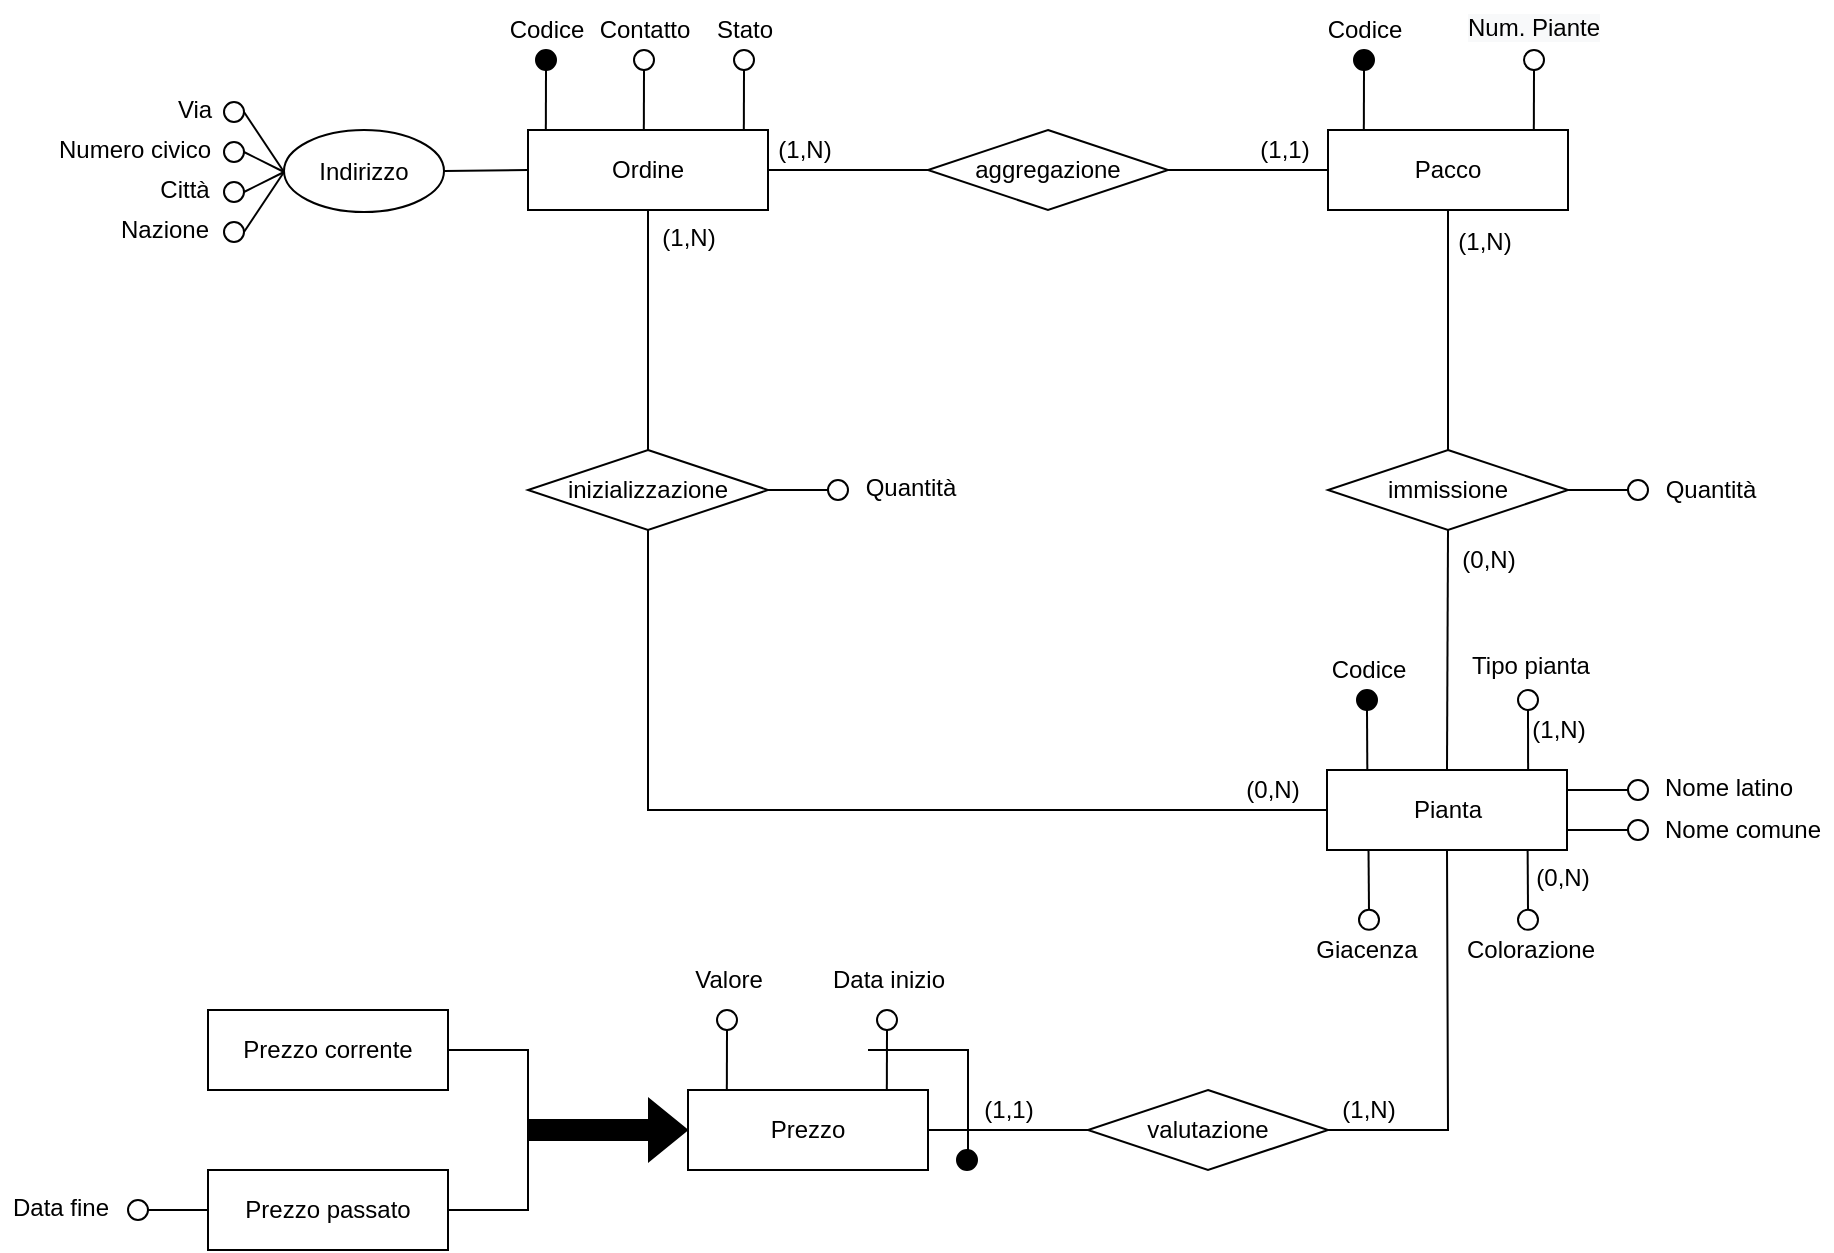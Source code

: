 <mxfile version="17.1.2" type="github">
  <diagram id="9BiGZynKtHY8mz7Qpg7e" name="Page-1">
    <mxGraphModel dx="171" dy="117" grid="1" gridSize="10" guides="1" tooltips="1" connect="1" arrows="1" fold="1" page="1" pageScale="1" pageWidth="1169" pageHeight="827" math="0" shadow="0">
      <root>
        <mxCell id="0" />
        <mxCell id="1" parent="0" />
        <mxCell id="MEw_wxHEMmBjlcB9mvUv-1" value="Ordine" style="rounded=0;whiteSpace=wrap;html=1;strokeWidth=1;perimeterSpacing=0;" parent="1" vertex="1">
          <mxGeometry x="360" y="160" width="120" height="40" as="geometry" />
        </mxCell>
        <mxCell id="MEw_wxHEMmBjlcB9mvUv-2" value="" style="endArrow=none;html=1;rounded=0;fillColor=#000000;entryX=0.166;entryY=0;entryDx=0;entryDy=0;entryPerimeter=0;exitX=0.5;exitY=1;exitDx=0;exitDy=0;" parent="1" source="MEw_wxHEMmBjlcB9mvUv-3" edge="1">
          <mxGeometry width="50" height="50" relative="1" as="geometry">
            <mxPoint x="468" y="140" as="sourcePoint" />
            <mxPoint x="467.92" y="160" as="targetPoint" />
          </mxGeometry>
        </mxCell>
        <mxCell id="MEw_wxHEMmBjlcB9mvUv-3" value="" style="ellipse;whiteSpace=wrap;html=1;aspect=fixed;strokeWidth=1;fillColor=none;" parent="1" vertex="1">
          <mxGeometry x="463" y="120" width="10" height="10" as="geometry" />
        </mxCell>
        <mxCell id="MEw_wxHEMmBjlcB9mvUv-18" value="Stato" style="text;html=1;align=center;verticalAlign=middle;resizable=0;points=[];autosize=1;strokeColor=none;fillColor=none;" parent="1" vertex="1">
          <mxGeometry x="448" y="100" width="40" height="20" as="geometry" />
        </mxCell>
        <mxCell id="_n9Jq-rr2bxkJ9Zpd_iA-1" value="Pacco" style="rounded=0;whiteSpace=wrap;html=1;strokeWidth=1;perimeterSpacing=0;" parent="1" vertex="1">
          <mxGeometry x="760" y="160" width="120" height="40" as="geometry" />
        </mxCell>
        <mxCell id="_n9Jq-rr2bxkJ9Zpd_iA-2" value="" style="endArrow=none;html=1;rounded=0;fillColor=#000000;entryX=0.166;entryY=0;entryDx=0;entryDy=0;entryPerimeter=0;exitX=0.5;exitY=1;exitDx=0;exitDy=0;" parent="1" source="_n9Jq-rr2bxkJ9Zpd_iA-3" edge="1">
          <mxGeometry width="50" height="50" relative="1" as="geometry">
            <mxPoint x="369" y="140" as="sourcePoint" />
            <mxPoint x="368.92" y="160" as="targetPoint" />
          </mxGeometry>
        </mxCell>
        <mxCell id="_n9Jq-rr2bxkJ9Zpd_iA-3" value="" style="ellipse;whiteSpace=wrap;html=1;aspect=fixed;strokeWidth=1;fillColor=#000000;" parent="1" vertex="1">
          <mxGeometry x="364" y="120" width="10" height="10" as="geometry" />
        </mxCell>
        <mxCell id="_n9Jq-rr2bxkJ9Zpd_iA-4" value="Codice" style="text;html=1;align=center;verticalAlign=middle;resizable=0;points=[];autosize=1;strokeColor=none;fillColor=none;" parent="1" vertex="1">
          <mxGeometry x="344" y="100" width="50" height="20" as="geometry" />
        </mxCell>
        <mxCell id="_n9Jq-rr2bxkJ9Zpd_iA-5" value="" style="endArrow=none;html=1;rounded=0;fillColor=#000000;entryX=0.166;entryY=0;entryDx=0;entryDy=0;entryPerimeter=0;exitX=0.5;exitY=1;exitDx=0;exitDy=0;" parent="1" source="_n9Jq-rr2bxkJ9Zpd_iA-6" edge="1">
          <mxGeometry width="50" height="50" relative="1" as="geometry">
            <mxPoint x="418" y="140" as="sourcePoint" />
            <mxPoint x="417.92" y="160" as="targetPoint" />
          </mxGeometry>
        </mxCell>
        <mxCell id="_n9Jq-rr2bxkJ9Zpd_iA-6" value="" style="ellipse;whiteSpace=wrap;html=1;aspect=fixed;strokeWidth=1;fillColor=none;" parent="1" vertex="1">
          <mxGeometry x="413" y="120" width="10" height="10" as="geometry" />
        </mxCell>
        <mxCell id="_n9Jq-rr2bxkJ9Zpd_iA-7" value="Contatto" style="text;html=1;align=center;verticalAlign=middle;resizable=0;points=[];autosize=1;strokeColor=none;fillColor=none;" parent="1" vertex="1">
          <mxGeometry x="388" y="100" width="60" height="20" as="geometry" />
        </mxCell>
        <mxCell id="_n9Jq-rr2bxkJ9Zpd_iA-8" value="" style="endArrow=none;html=1;rounded=0;fillColor=#000000;entryX=0.166;entryY=0;entryDx=0;entryDy=0;entryPerimeter=0;exitX=0.5;exitY=1;exitDx=0;exitDy=0;" parent="1" source="_n9Jq-rr2bxkJ9Zpd_iA-9" edge="1">
          <mxGeometry width="50" height="50" relative="1" as="geometry">
            <mxPoint x="778" y="140" as="sourcePoint" />
            <mxPoint x="777.92" y="160" as="targetPoint" />
          </mxGeometry>
        </mxCell>
        <mxCell id="_n9Jq-rr2bxkJ9Zpd_iA-9" value="" style="ellipse;whiteSpace=wrap;html=1;aspect=fixed;strokeWidth=1;fillColor=#000000;" parent="1" vertex="1">
          <mxGeometry x="773" y="120" width="10" height="10" as="geometry" />
        </mxCell>
        <mxCell id="_n9Jq-rr2bxkJ9Zpd_iA-10" value="Codice" style="text;html=1;align=center;verticalAlign=middle;resizable=0;points=[];autosize=1;strokeColor=none;fillColor=none;" parent="1" vertex="1">
          <mxGeometry x="753" y="100" width="50" height="20" as="geometry" />
        </mxCell>
        <mxCell id="_n9Jq-rr2bxkJ9Zpd_iA-11" value="aggregazione" style="rhombus;whiteSpace=wrap;html=1;" parent="1" vertex="1">
          <mxGeometry x="560" y="160" width="120" height="40" as="geometry" />
        </mxCell>
        <mxCell id="_n9Jq-rr2bxkJ9Zpd_iA-12" value="" style="endArrow=none;html=1;rounded=0;entryX=0;entryY=0.5;entryDx=0;entryDy=0;exitX=1;exitY=0.5;exitDx=0;exitDy=0;" parent="1" source="_n9Jq-rr2bxkJ9Zpd_iA-11" target="_n9Jq-rr2bxkJ9Zpd_iA-1" edge="1">
          <mxGeometry width="50" height="50" relative="1" as="geometry">
            <mxPoint x="659" y="250" as="sourcePoint" />
            <mxPoint x="709" y="200" as="targetPoint" />
          </mxGeometry>
        </mxCell>
        <mxCell id="_n9Jq-rr2bxkJ9Zpd_iA-13" value="" style="endArrow=none;html=1;rounded=0;entryX=1;entryY=0.5;entryDx=0;entryDy=0;exitX=0;exitY=0.5;exitDx=0;exitDy=0;" parent="1" source="_n9Jq-rr2bxkJ9Zpd_iA-11" target="MEw_wxHEMmBjlcB9mvUv-1" edge="1">
          <mxGeometry width="50" height="50" relative="1" as="geometry">
            <mxPoint x="659" y="250" as="sourcePoint" />
            <mxPoint x="709" y="200" as="targetPoint" />
          </mxGeometry>
        </mxCell>
        <mxCell id="_n9Jq-rr2bxkJ9Zpd_iA-18" value="" style="endArrow=none;html=1;rounded=0;fillColor=#000000;entryX=0.166;entryY=0;entryDx=0;entryDy=0;entryPerimeter=0;exitX=0.5;exitY=1;exitDx=0;exitDy=0;" parent="1" source="_n9Jq-rr2bxkJ9Zpd_iA-19" edge="1">
          <mxGeometry width="50" height="50" relative="1" as="geometry">
            <mxPoint x="863" y="140" as="sourcePoint" />
            <mxPoint x="862.92" y="160" as="targetPoint" />
          </mxGeometry>
        </mxCell>
        <mxCell id="_n9Jq-rr2bxkJ9Zpd_iA-19" value="" style="ellipse;whiteSpace=wrap;html=1;aspect=fixed;strokeWidth=1;fillColor=none;" parent="1" vertex="1">
          <mxGeometry x="858" y="120" width="10" height="10" as="geometry" />
        </mxCell>
        <mxCell id="_n9Jq-rr2bxkJ9Zpd_iA-20" value="&lt;span style=&quot;color: rgb(0 , 0 , 0) ; font-family: &amp;#34;helvetica&amp;#34; ; font-size: 12px ; font-style: normal ; font-weight: 400 ; letter-spacing: normal ; text-align: center ; text-indent: 0px ; text-transform: none ; word-spacing: 0px ; background-color: rgb(248 , 249 , 250) ; display: inline ; float: none&quot;&gt;Num. Piante&lt;/span&gt;" style="text;whiteSpace=wrap;html=1;" parent="1" vertex="1">
          <mxGeometry x="828" y="95" width="80" height="30" as="geometry" />
        </mxCell>
        <mxCell id="_n9Jq-rr2bxkJ9Zpd_iA-21" value="(1,N)" style="text;html=1;align=center;verticalAlign=middle;resizable=0;points=[];autosize=1;strokeColor=none;fillColor=none;" parent="1" vertex="1">
          <mxGeometry x="478" y="160" width="40" height="20" as="geometry" />
        </mxCell>
        <mxCell id="_n9Jq-rr2bxkJ9Zpd_iA-22" value="(1,1)" style="text;html=1;align=center;verticalAlign=middle;resizable=0;points=[];autosize=1;strokeColor=none;fillColor=none;" parent="1" vertex="1">
          <mxGeometry x="718" y="160" width="40" height="20" as="geometry" />
        </mxCell>
        <mxCell id="_n9Jq-rr2bxkJ9Zpd_iA-24" value="Indirizzo" style="ellipse;whiteSpace=wrap;html=1;" parent="1" vertex="1">
          <mxGeometry x="238" y="160" width="80" height="41" as="geometry" />
        </mxCell>
        <mxCell id="_n9Jq-rr2bxkJ9Zpd_iA-25" value="" style="ellipse;whiteSpace=wrap;html=1;aspect=fixed;strokeWidth=1;fillColor=none;" parent="1" vertex="1">
          <mxGeometry x="208" y="146" width="10" height="10" as="geometry" />
        </mxCell>
        <mxCell id="_n9Jq-rr2bxkJ9Zpd_iA-26" value="" style="ellipse;whiteSpace=wrap;html=1;aspect=fixed;strokeWidth=1;fillColor=none;" parent="1" vertex="1">
          <mxGeometry x="208" y="166" width="10" height="10" as="geometry" />
        </mxCell>
        <mxCell id="_n9Jq-rr2bxkJ9Zpd_iA-27" value="" style="ellipse;whiteSpace=wrap;html=1;aspect=fixed;strokeWidth=1;fillColor=none;" parent="1" vertex="1">
          <mxGeometry x="208" y="206" width="10" height="10" as="geometry" />
        </mxCell>
        <mxCell id="_n9Jq-rr2bxkJ9Zpd_iA-28" value="" style="endArrow=none;html=1;rounded=0;entryX=1;entryY=0.5;entryDx=0;entryDy=0;" parent="1" target="_n9Jq-rr2bxkJ9Zpd_iA-25" edge="1">
          <mxGeometry width="50" height="50" relative="1" as="geometry">
            <mxPoint x="238" y="181" as="sourcePoint" />
            <mxPoint x="258.0" y="156" as="targetPoint" />
          </mxGeometry>
        </mxCell>
        <mxCell id="_n9Jq-rr2bxkJ9Zpd_iA-29" value="" style="endArrow=none;html=1;rounded=0;entryX=1;entryY=0.5;entryDx=0;entryDy=0;" parent="1" target="_n9Jq-rr2bxkJ9Zpd_iA-26" edge="1">
          <mxGeometry width="50" height="50" relative="1" as="geometry">
            <mxPoint x="238" y="181" as="sourcePoint" />
            <mxPoint x="258.0" y="166" as="targetPoint" />
          </mxGeometry>
        </mxCell>
        <mxCell id="_n9Jq-rr2bxkJ9Zpd_iA-30" value="" style="endArrow=none;html=1;rounded=0;entryX=1;entryY=0.5;entryDx=0;entryDy=0;" parent="1" target="_n9Jq-rr2bxkJ9Zpd_iA-27" edge="1">
          <mxGeometry width="50" height="50" relative="1" as="geometry">
            <mxPoint x="238" y="181" as="sourcePoint" />
            <mxPoint x="228.0" y="206" as="targetPoint" />
          </mxGeometry>
        </mxCell>
        <mxCell id="_n9Jq-rr2bxkJ9Zpd_iA-31" value="Via" style="text;html=1;align=center;verticalAlign=middle;resizable=0;points=[];autosize=1;strokeColor=none;fillColor=none;" parent="1" vertex="1">
          <mxGeometry x="178" y="140" width="30" height="20" as="geometry" />
        </mxCell>
        <mxCell id="_n9Jq-rr2bxkJ9Zpd_iA-32" value="Numero civico" style="text;html=1;align=center;verticalAlign=middle;resizable=0;points=[];autosize=1;strokeColor=none;fillColor=none;" parent="1" vertex="1">
          <mxGeometry x="118" y="160" width="90" height="20" as="geometry" />
        </mxCell>
        <mxCell id="_n9Jq-rr2bxkJ9Zpd_iA-33" value="Città" style="text;html=1;align=center;verticalAlign=middle;resizable=0;points=[];autosize=1;strokeColor=none;fillColor=none;" parent="1" vertex="1">
          <mxGeometry x="168" y="180" width="40" height="20" as="geometry" />
        </mxCell>
        <mxCell id="_n9Jq-rr2bxkJ9Zpd_iA-34" value="" style="ellipse;whiteSpace=wrap;html=1;aspect=fixed;strokeWidth=1;fillColor=none;" parent="1" vertex="1">
          <mxGeometry x="208" y="186" width="10" height="10" as="geometry" />
        </mxCell>
        <mxCell id="_n9Jq-rr2bxkJ9Zpd_iA-35" value="" style="endArrow=none;html=1;rounded=0;entryX=1;entryY=0.5;entryDx=0;entryDy=0;" parent="1" target="_n9Jq-rr2bxkJ9Zpd_iA-34" edge="1">
          <mxGeometry width="50" height="50" relative="1" as="geometry">
            <mxPoint x="238" y="181" as="sourcePoint" />
            <mxPoint x="258.0" y="186" as="targetPoint" />
          </mxGeometry>
        </mxCell>
        <mxCell id="_n9Jq-rr2bxkJ9Zpd_iA-36" value="Nazione" style="text;html=1;align=center;verticalAlign=middle;resizable=0;points=[];autosize=1;strokeColor=none;fillColor=none;" parent="1" vertex="1">
          <mxGeometry x="148" y="200" width="60" height="20" as="geometry" />
        </mxCell>
        <mxCell id="_n9Jq-rr2bxkJ9Zpd_iA-38" value="" style="endArrow=none;html=1;rounded=0;entryX=1;entryY=0.5;entryDx=0;entryDy=0;exitX=0;exitY=0.5;exitDx=0;exitDy=0;" parent="1" source="MEw_wxHEMmBjlcB9mvUv-1" target="_n9Jq-rr2bxkJ9Zpd_iA-24" edge="1">
          <mxGeometry width="50" height="50" relative="1" as="geometry">
            <mxPoint x="428" y="140" as="sourcePoint" />
            <mxPoint x="478" y="90" as="targetPoint" />
          </mxGeometry>
        </mxCell>
        <mxCell id="P6uGG6WrRbah_G_bv0m2-8" value="inizializzazione" style="rhombus;whiteSpace=wrap;html=1;" parent="1" vertex="1">
          <mxGeometry x="360" y="320" width="120" height="40" as="geometry" />
        </mxCell>
        <mxCell id="P6uGG6WrRbah_G_bv0m2-10" value="" style="endArrow=none;html=1;rounded=0;entryX=0;entryY=0.5;entryDx=0;entryDy=0;exitX=0.5;exitY=1;exitDx=0;exitDy=0;" parent="1" source="P6uGG6WrRbah_G_bv0m2-8" target="_7TDcqivY-833FL7VtdI-3" edge="1">
          <mxGeometry width="50" height="50" relative="1" as="geometry">
            <mxPoint x="568" y="452" as="sourcePoint" />
            <mxPoint x="420" y="441" as="targetPoint" />
            <Array as="points">
              <mxPoint x="420" y="500" />
            </Array>
          </mxGeometry>
        </mxCell>
        <mxCell id="P6uGG6WrRbah_G_bv0m2-13" value="(1,N)" style="text;html=1;align=center;verticalAlign=middle;resizable=0;points=[];autosize=1;strokeColor=none;fillColor=none;" parent="1" vertex="1">
          <mxGeometry x="420" y="204" width="40" height="20" as="geometry" />
        </mxCell>
        <mxCell id="P6uGG6WrRbah_G_bv0m2-15" value="" style="endArrow=none;html=1;rounded=0;exitX=1;exitY=0.5;exitDx=0;exitDy=0;entryX=0;entryY=0.5;entryDx=0;entryDy=0;" parent="1" source="P6uGG6WrRbah_G_bv0m2-8" target="P6uGG6WrRbah_G_bv0m2-16" edge="1">
          <mxGeometry width="50" height="50" relative="1" as="geometry">
            <mxPoint x="618" y="431" as="sourcePoint" />
            <mxPoint x="618" y="412" as="targetPoint" />
          </mxGeometry>
        </mxCell>
        <mxCell id="P6uGG6WrRbah_G_bv0m2-16" value="" style="ellipse;whiteSpace=wrap;html=1;aspect=fixed;strokeWidth=1;fillColor=none;" parent="1" vertex="1">
          <mxGeometry x="510" y="335" width="10" height="10" as="geometry" />
        </mxCell>
        <mxCell id="P6uGG6WrRbah_G_bv0m2-17" value="Quantità" style="text;html=1;align=center;verticalAlign=middle;resizable=0;points=[];autosize=1;strokeColor=none;fillColor=none;" parent="1" vertex="1">
          <mxGeometry x="521" y="329" width="60" height="20" as="geometry" />
        </mxCell>
        <mxCell id="P6uGG6WrRbah_G_bv0m2-18" value="immissione" style="rhombus;whiteSpace=wrap;html=1;" parent="1" vertex="1">
          <mxGeometry x="760" y="320" width="120" height="40" as="geometry" />
        </mxCell>
        <mxCell id="P6uGG6WrRbah_G_bv0m2-19" value="" style="endArrow=none;html=1;rounded=0;fillColor=#000000;exitX=0;exitY=0.5;exitDx=0;exitDy=0;entryX=1;entryY=0.5;entryDx=0;entryDy=0;" parent="1" source="P6uGG6WrRbah_G_bv0m2-20" target="P6uGG6WrRbah_G_bv0m2-18" edge="1">
          <mxGeometry width="50" height="50" relative="1" as="geometry">
            <mxPoint x="819" y="296" as="sourcePoint" />
            <mxPoint x="819" y="306" as="targetPoint" />
          </mxGeometry>
        </mxCell>
        <mxCell id="P6uGG6WrRbah_G_bv0m2-20" value="" style="ellipse;whiteSpace=wrap;html=1;aspect=fixed;strokeWidth=1;fillColor=none;" parent="1" vertex="1">
          <mxGeometry x="910" y="335" width="10" height="10" as="geometry" />
        </mxCell>
        <mxCell id="P6uGG6WrRbah_G_bv0m2-21" value="Quantità" style="text;html=1;align=center;verticalAlign=middle;resizable=0;points=[];autosize=1;strokeColor=none;fillColor=none;" parent="1" vertex="1">
          <mxGeometry x="921" y="330" width="60" height="20" as="geometry" />
        </mxCell>
        <mxCell id="P6uGG6WrRbah_G_bv0m2-22" value="" style="endArrow=none;html=1;rounded=0;exitX=0.5;exitY=0;exitDx=0;exitDy=0;entryX=0.5;entryY=1;entryDx=0;entryDy=0;" parent="1" source="P6uGG6WrRbah_G_bv0m2-18" target="_n9Jq-rr2bxkJ9Zpd_iA-1" edge="1">
          <mxGeometry width="50" height="50" relative="1" as="geometry">
            <mxPoint x="868" y="280" as="sourcePoint" />
            <mxPoint x="918" y="230" as="targetPoint" />
          </mxGeometry>
        </mxCell>
        <mxCell id="P6uGG6WrRbah_G_bv0m2-24" value="(1,N)" style="text;html=1;align=center;verticalAlign=middle;resizable=0;points=[];autosize=1;strokeColor=none;fillColor=none;" parent="1" vertex="1">
          <mxGeometry x="818" y="206" width="40" height="20" as="geometry" />
        </mxCell>
        <mxCell id="P6uGG6WrRbah_G_bv0m2-25" value="(0,N)" style="text;html=1;align=center;verticalAlign=middle;resizable=0;points=[];autosize=1;strokeColor=none;fillColor=none;" parent="1" vertex="1">
          <mxGeometry x="820" y="365" width="40" height="20" as="geometry" />
        </mxCell>
        <mxCell id="_7TDcqivY-833FL7VtdI-1" value="" style="endArrow=none;html=1;rounded=0;exitX=0.5;exitY=0;exitDx=0;exitDy=0;entryX=0.5;entryY=1;entryDx=0;entryDy=0;" parent="1" source="P6uGG6WrRbah_G_bv0m2-8" target="MEw_wxHEMmBjlcB9mvUv-1" edge="1">
          <mxGeometry width="50" height="50" relative="1" as="geometry">
            <mxPoint x="540" y="240" as="sourcePoint" />
            <mxPoint x="590" y="190" as="targetPoint" />
          </mxGeometry>
        </mxCell>
        <mxCell id="_7TDcqivY-833FL7VtdI-3" value="Pianta" style="rounded=0;whiteSpace=wrap;html=1;strokeWidth=1;perimeterSpacing=0;" parent="1" vertex="1">
          <mxGeometry x="759.5" y="480" width="120" height="40" as="geometry" />
        </mxCell>
        <mxCell id="_7TDcqivY-833FL7VtdI-4" value="" style="endArrow=none;html=1;rounded=0;fillColor=#000000;exitX=0.5;exitY=1;exitDx=0;exitDy=0;entryX=0.168;entryY=0.002;entryDx=0;entryDy=0;entryPerimeter=0;" parent="1" source="_7TDcqivY-833FL7VtdI-5" target="_7TDcqivY-833FL7VtdI-3" edge="1">
          <mxGeometry width="50" height="50" relative="1" as="geometry">
            <mxPoint x="779.5" y="460" as="sourcePoint" />
            <mxPoint x="780" y="480" as="targetPoint" />
          </mxGeometry>
        </mxCell>
        <mxCell id="_7TDcqivY-833FL7VtdI-5" value="" style="ellipse;whiteSpace=wrap;html=1;aspect=fixed;strokeWidth=1;fillColor=#000000;" parent="1" vertex="1">
          <mxGeometry x="774.5" y="440" width="10" height="10" as="geometry" />
        </mxCell>
        <mxCell id="_7TDcqivY-833FL7VtdI-6" value="Codice" style="text;html=1;align=center;verticalAlign=middle;resizable=0;points=[];autosize=1;strokeColor=none;fillColor=none;" parent="1" vertex="1">
          <mxGeometry x="754.5" y="420" width="50" height="20" as="geometry" />
        </mxCell>
        <mxCell id="_7TDcqivY-833FL7VtdI-7" value="" style="endArrow=none;html=1;rounded=0;fillColor=#000000;entryX=1;entryY=0.25;entryDx=0;entryDy=0;exitX=0;exitY=0.5;exitDx=0;exitDy=0;" parent="1" source="_7TDcqivY-833FL7VtdI-8" target="_7TDcqivY-833FL7VtdI-3" edge="1">
          <mxGeometry width="50" height="50" relative="1" as="geometry">
            <mxPoint x="819.5" y="460" as="sourcePoint" />
            <mxPoint x="819.42" y="480" as="targetPoint" />
          </mxGeometry>
        </mxCell>
        <mxCell id="_7TDcqivY-833FL7VtdI-8" value="" style="ellipse;whiteSpace=wrap;html=1;aspect=fixed;strokeWidth=1;fillColor=none;" parent="1" vertex="1">
          <mxGeometry x="910" y="485" width="10" height="10" as="geometry" />
        </mxCell>
        <mxCell id="_7TDcqivY-833FL7VtdI-9" value="Nome latino" style="text;html=1;align=center;verticalAlign=middle;resizable=0;points=[];autosize=1;strokeColor=none;fillColor=none;" parent="1" vertex="1">
          <mxGeometry x="920" y="479" width="80" height="20" as="geometry" />
        </mxCell>
        <mxCell id="_7TDcqivY-833FL7VtdI-10" value="" style="endArrow=none;html=1;rounded=0;fillColor=#000000;entryX=1;entryY=0.75;entryDx=0;entryDy=0;exitX=0;exitY=0.5;exitDx=0;exitDy=0;" parent="1" source="_7TDcqivY-833FL7VtdI-11" target="_7TDcqivY-833FL7VtdI-3" edge="1">
          <mxGeometry width="50" height="50" relative="1" as="geometry">
            <mxPoint x="869.5" y="460" as="sourcePoint" />
            <mxPoint x="869.42" y="480" as="targetPoint" />
          </mxGeometry>
        </mxCell>
        <mxCell id="_7TDcqivY-833FL7VtdI-11" value="" style="ellipse;whiteSpace=wrap;html=1;aspect=fixed;strokeWidth=1;fillColor=none;" parent="1" vertex="1">
          <mxGeometry x="910" y="505" width="10" height="10" as="geometry" />
        </mxCell>
        <mxCell id="_7TDcqivY-833FL7VtdI-12" value="Nome comune" style="text;html=1;align=center;verticalAlign=middle;resizable=0;points=[];autosize=1;strokeColor=none;fillColor=none;" parent="1" vertex="1">
          <mxGeometry x="922" y="500" width="90" height="20" as="geometry" />
        </mxCell>
        <mxCell id="_7TDcqivY-833FL7VtdI-15" value="" style="endArrow=none;html=1;rounded=0;entryX=0.5;entryY=1;entryDx=0;entryDy=0;exitX=0.5;exitY=0;exitDx=0;exitDy=0;" parent="1" source="_7TDcqivY-833FL7VtdI-3" target="P6uGG6WrRbah_G_bv0m2-18" edge="1">
          <mxGeometry width="50" height="50" relative="1" as="geometry">
            <mxPoint x="820" y="431" as="sourcePoint" />
            <mxPoint x="870" y="401" as="targetPoint" />
          </mxGeometry>
        </mxCell>
        <mxCell id="xjIFtlh1PoH-UqJgCrfh-1" value="Prezzo" style="rounded=0;whiteSpace=wrap;html=1;strokeWidth=1;perimeterSpacing=0;" parent="1" vertex="1">
          <mxGeometry x="440" y="640" width="120" height="40" as="geometry" />
        </mxCell>
        <mxCell id="xjIFtlh1PoH-UqJgCrfh-2" value="valutazione" style="rhombus;whiteSpace=wrap;html=1;" parent="1" vertex="1">
          <mxGeometry x="640" y="640" width="120" height="40" as="geometry" />
        </mxCell>
        <mxCell id="xjIFtlh1PoH-UqJgCrfh-4" value="" style="endArrow=none;html=1;rounded=0;entryX=1;entryY=0.5;entryDx=0;entryDy=0;exitX=0;exitY=0.5;exitDx=0;exitDy=0;" parent="1" source="xjIFtlh1PoH-UqJgCrfh-2" target="xjIFtlh1PoH-UqJgCrfh-1" edge="1">
          <mxGeometry width="50" height="50" relative="1" as="geometry">
            <mxPoint x="730" y="760" as="sourcePoint" />
            <mxPoint x="780" y="710" as="targetPoint" />
          </mxGeometry>
        </mxCell>
        <mxCell id="xjIFtlh1PoH-UqJgCrfh-5" value="" style="endArrow=none;html=1;rounded=0;fillColor=#000000;entryX=0.166;entryY=0;entryDx=0;entryDy=0;entryPerimeter=0;exitX=0.5;exitY=1;exitDx=0;exitDy=0;" parent="1" source="xjIFtlh1PoH-UqJgCrfh-6" edge="1">
          <mxGeometry width="50" height="50" relative="1" as="geometry">
            <mxPoint x="459.5" y="620" as="sourcePoint" />
            <mxPoint x="459.42" y="640" as="targetPoint" />
          </mxGeometry>
        </mxCell>
        <mxCell id="xjIFtlh1PoH-UqJgCrfh-6" value="" style="ellipse;whiteSpace=wrap;html=1;aspect=fixed;strokeWidth=1;fillColor=none;" parent="1" vertex="1">
          <mxGeometry x="454.5" y="600" width="10" height="10" as="geometry" />
        </mxCell>
        <mxCell id="xjIFtlh1PoH-UqJgCrfh-7" value="" style="endArrow=none;html=1;rounded=0;fillColor=#000000;entryX=0.166;entryY=0;entryDx=0;entryDy=0;entryPerimeter=0;exitX=0.5;exitY=1;exitDx=0;exitDy=0;" parent="1" source="xjIFtlh1PoH-UqJgCrfh-8" edge="1">
          <mxGeometry width="50" height="50" relative="1" as="geometry">
            <mxPoint x="539.5" y="620" as="sourcePoint" />
            <mxPoint x="539.42" y="640" as="targetPoint" />
          </mxGeometry>
        </mxCell>
        <mxCell id="xjIFtlh1PoH-UqJgCrfh-8" value="" style="ellipse;whiteSpace=wrap;html=1;aspect=fixed;strokeWidth=1;fillColor=none;" parent="1" vertex="1">
          <mxGeometry x="534.5" y="600" width="10" height="10" as="geometry" />
        </mxCell>
        <mxCell id="xjIFtlh1PoH-UqJgCrfh-9" value="Data inizio" style="text;html=1;align=center;verticalAlign=middle;resizable=0;points=[];autosize=1;strokeColor=none;fillColor=none;" parent="1" vertex="1">
          <mxGeometry x="504.5" y="575" width="70" height="20" as="geometry" />
        </mxCell>
        <mxCell id="xjIFtlh1PoH-UqJgCrfh-10" value="Valore" style="text;html=1;align=center;verticalAlign=middle;resizable=0;points=[];autosize=1;strokeColor=none;fillColor=none;" parent="1" vertex="1">
          <mxGeometry x="434.5" y="575" width="50" height="20" as="geometry" />
        </mxCell>
        <mxCell id="xjIFtlh1PoH-UqJgCrfh-11" value="" style="endArrow=none;html=1;rounded=0;" parent="1" edge="1">
          <mxGeometry width="50" height="50" relative="1" as="geometry">
            <mxPoint x="530" y="620" as="sourcePoint" />
            <mxPoint x="580" y="670" as="targetPoint" />
            <Array as="points">
              <mxPoint x="580" y="620" />
            </Array>
          </mxGeometry>
        </mxCell>
        <mxCell id="xjIFtlh1PoH-UqJgCrfh-12" value="" style="ellipse;whiteSpace=wrap;html=1;aspect=fixed;strokeWidth=1;fillColor=#000000;" parent="1" vertex="1">
          <mxGeometry x="574.5" y="670" width="10" height="10" as="geometry" />
        </mxCell>
        <mxCell id="xjIFtlh1PoH-UqJgCrfh-13" value="(1,N)" style="text;html=1;align=center;verticalAlign=middle;resizable=0;points=[];autosize=1;strokeColor=none;fillColor=none;" parent="1" vertex="1">
          <mxGeometry x="759.5" y="640" width="40" height="20" as="geometry" />
        </mxCell>
        <mxCell id="xjIFtlh1PoH-UqJgCrfh-14" value="(1,1)" style="text;html=1;align=center;verticalAlign=middle;resizable=0;points=[];autosize=1;strokeColor=none;fillColor=none;" parent="1" vertex="1">
          <mxGeometry x="580" y="640" width="40" height="20" as="geometry" />
        </mxCell>
        <mxCell id="xjIFtlh1PoH-UqJgCrfh-18" value="" style="endArrow=none;html=1;rounded=0;exitX=1;exitY=0.5;exitDx=0;exitDy=0;entryX=0.5;entryY=1;entryDx=0;entryDy=0;" parent="1" source="xjIFtlh1PoH-UqJgCrfh-2" target="_7TDcqivY-833FL7VtdI-3" edge="1">
          <mxGeometry width="50" height="50" relative="1" as="geometry">
            <mxPoint x="780" y="590" as="sourcePoint" />
            <mxPoint x="830" y="540" as="targetPoint" />
            <Array as="points">
              <mxPoint x="820" y="660" />
            </Array>
          </mxGeometry>
        </mxCell>
        <mxCell id="3uFGAtA_tzjAAsrqJY8P-1" value="(0,N)" style="text;html=1;align=center;verticalAlign=middle;resizable=0;points=[];autosize=1;strokeColor=none;fillColor=none;" parent="1" vertex="1">
          <mxGeometry x="712" y="480" width="40" height="20" as="geometry" />
        </mxCell>
        <mxCell id="3uFGAtA_tzjAAsrqJY8P-7" value="" style="endArrow=none;html=1;rounded=0;fillColor=#000000;exitX=0.5;exitY=1;exitDx=0;exitDy=0;entryX=0.838;entryY=-0.002;entryDx=0;entryDy=0;entryPerimeter=0;" parent="1" source="3uFGAtA_tzjAAsrqJY8P-8" target="_7TDcqivY-833FL7VtdI-3" edge="1">
          <mxGeometry width="50" height="50" relative="1" as="geometry">
            <mxPoint x="860" y="460" as="sourcePoint" />
            <mxPoint x="860" y="480" as="targetPoint" />
          </mxGeometry>
        </mxCell>
        <mxCell id="3uFGAtA_tzjAAsrqJY8P-8" value="" style="ellipse;whiteSpace=wrap;html=1;aspect=fixed;strokeWidth=1;fillColor=none;" parent="1" vertex="1">
          <mxGeometry x="855" y="440" width="10" height="10" as="geometry" />
        </mxCell>
        <mxCell id="3uFGAtA_tzjAAsrqJY8P-16" value="Tipo pianta" style="text;html=1;align=center;verticalAlign=middle;resizable=0;points=[];autosize=1;strokeColor=none;fillColor=none;" parent="1" vertex="1">
          <mxGeometry x="826" y="418" width="70" height="20" as="geometry" />
        </mxCell>
        <mxCell id="3uFGAtA_tzjAAsrqJY8P-17" value="(1,N)" style="text;html=1;align=center;verticalAlign=middle;resizable=0;points=[];autosize=1;strokeColor=none;fillColor=none;" parent="1" vertex="1">
          <mxGeometry x="855" y="450" width="40" height="20" as="geometry" />
        </mxCell>
        <mxCell id="3uFGAtA_tzjAAsrqJY8P-18" value="Colorazione" style="text;html=1;align=center;verticalAlign=middle;resizable=0;points=[];autosize=1;strokeColor=none;fillColor=none;" parent="1" vertex="1">
          <mxGeometry x="821" y="559.92" width="80" height="20" as="geometry" />
        </mxCell>
        <mxCell id="3uFGAtA_tzjAAsrqJY8P-19" value="(0,N)" style="text;html=1;align=center;verticalAlign=middle;resizable=0;points=[];autosize=1;strokeColor=none;fillColor=none;" parent="1" vertex="1">
          <mxGeometry x="857" y="523.92" width="40" height="20" as="geometry" />
        </mxCell>
        <mxCell id="3uFGAtA_tzjAAsrqJY8P-20" value="Giacenza" style="text;html=1;align=center;verticalAlign=middle;resizable=0;points=[];autosize=1;strokeColor=none;fillColor=none;" parent="1" vertex="1">
          <mxGeometry x="743.5" y="559.92" width="70" height="20" as="geometry" />
        </mxCell>
        <mxCell id="3uFGAtA_tzjAAsrqJY8P-25" value="" style="ellipse;whiteSpace=wrap;html=1;aspect=fixed;strokeWidth=1;fillColor=none;" parent="1" vertex="1">
          <mxGeometry x="775.5" y="549.92" width="10" height="10" as="geometry" />
        </mxCell>
        <mxCell id="3uFGAtA_tzjAAsrqJY8P-26" value="" style="endArrow=none;html=1;rounded=0;exitX=0.5;exitY=0;exitDx=0;exitDy=0;entryX=0.173;entryY=1.01;entryDx=0;entryDy=0;entryPerimeter=0;" parent="1" source="3uFGAtA_tzjAAsrqJY8P-25" target="_7TDcqivY-833FL7VtdI-3" edge="1">
          <mxGeometry width="50" height="50" relative="1" as="geometry">
            <mxPoint x="769.5" y="549.92" as="sourcePoint" />
            <mxPoint x="769" y="530" as="targetPoint" />
          </mxGeometry>
        </mxCell>
        <mxCell id="3uFGAtA_tzjAAsrqJY8P-27" value="" style="shape=flexArrow;endArrow=classic;html=1;rounded=0;fillColor=#000000;entryX=0;entryY=0.5;entryDx=0;entryDy=0;" parent="1" target="xjIFtlh1PoH-UqJgCrfh-1" edge="1">
          <mxGeometry width="50" height="50" relative="1" as="geometry">
            <mxPoint x="360" y="660" as="sourcePoint" />
            <mxPoint x="430" y="660" as="targetPoint" />
          </mxGeometry>
        </mxCell>
        <mxCell id="3uFGAtA_tzjAAsrqJY8P-31" value="Prezzo passato" style="rounded=0;whiteSpace=wrap;html=1;strokeWidth=1;perimeterSpacing=0;" parent="1" vertex="1">
          <mxGeometry x="200" y="680" width="120" height="40" as="geometry" />
        </mxCell>
        <mxCell id="3uFGAtA_tzjAAsrqJY8P-32" value="Prezzo corrente" style="rounded=0;whiteSpace=wrap;html=1;strokeWidth=1;perimeterSpacing=0;" parent="1" vertex="1">
          <mxGeometry x="200" y="600" width="120" height="40" as="geometry" />
        </mxCell>
        <mxCell id="3uFGAtA_tzjAAsrqJY8P-33" value="" style="ellipse;whiteSpace=wrap;html=1;aspect=fixed;strokeWidth=1;fillColor=none;" parent="1" vertex="1">
          <mxGeometry x="160" y="695" width="10" height="10" as="geometry" />
        </mxCell>
        <mxCell id="3uFGAtA_tzjAAsrqJY8P-34" value="" style="endArrow=none;html=1;rounded=0;exitX=1;exitY=0.5;exitDx=0;exitDy=0;entryX=0;entryY=0.5;entryDx=0;entryDy=0;" parent="1" source="3uFGAtA_tzjAAsrqJY8P-33" target="3uFGAtA_tzjAAsrqJY8P-31" edge="1">
          <mxGeometry width="50" height="50" relative="1" as="geometry">
            <mxPoint x="191" y="721" as="sourcePoint" />
            <mxPoint x="190" y="701" as="targetPoint" />
          </mxGeometry>
        </mxCell>
        <mxCell id="3uFGAtA_tzjAAsrqJY8P-35" value="Data fine" style="text;html=1;align=center;verticalAlign=middle;resizable=0;points=[];autosize=1;strokeColor=none;fillColor=none;" parent="1" vertex="1">
          <mxGeometry x="96" y="689" width="60" height="20" as="geometry" />
        </mxCell>
        <mxCell id="3uFGAtA_tzjAAsrqJY8P-36" value="" style="endArrow=none;html=1;rounded=0;entryX=1;entryY=0.5;entryDx=0;entryDy=0;exitX=1;exitY=0.5;exitDx=0;exitDy=0;" parent="1" source="3uFGAtA_tzjAAsrqJY8P-31" target="3uFGAtA_tzjAAsrqJY8P-32" edge="1">
          <mxGeometry width="50" height="50" relative="1" as="geometry">
            <mxPoint x="360" y="700" as="sourcePoint" />
            <mxPoint x="330" y="620" as="targetPoint" />
            <Array as="points">
              <mxPoint x="360" y="700" />
              <mxPoint x="360" y="620" />
            </Array>
          </mxGeometry>
        </mxCell>
        <mxCell id="3uFGAtA_tzjAAsrqJY8P-37" value="" style="ellipse;whiteSpace=wrap;html=1;aspect=fixed;strokeWidth=1;fillColor=none;" parent="1" vertex="1">
          <mxGeometry x="855" y="549.92" width="10" height="10" as="geometry" />
        </mxCell>
        <mxCell id="3uFGAtA_tzjAAsrqJY8P-38" value="" style="endArrow=none;html=1;rounded=0;exitX=0.5;exitY=0;exitDx=0;exitDy=0;entryX=0.836;entryY=1.005;entryDx=0;entryDy=0;entryPerimeter=0;" parent="1" source="3uFGAtA_tzjAAsrqJY8P-37" target="_7TDcqivY-833FL7VtdI-3" edge="1">
          <mxGeometry width="50" height="50" relative="1" as="geometry">
            <mxPoint x="870" y="549.92" as="sourcePoint" />
            <mxPoint x="869.5" y="520" as="targetPoint" />
          </mxGeometry>
        </mxCell>
      </root>
    </mxGraphModel>
  </diagram>
</mxfile>
